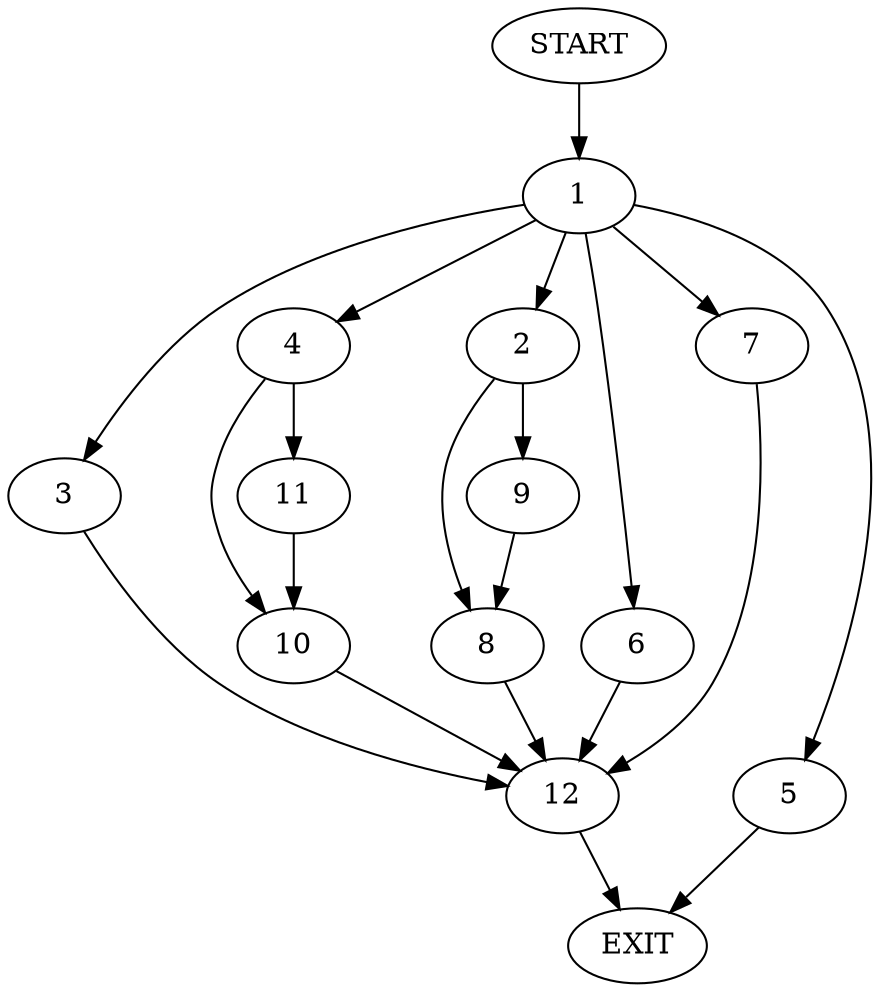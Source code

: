 digraph {
0 [label="START"];
1;
2;
3;
4;
5;
6;
7;
8;
9;
10;
11;
12;
13 [label="EXIT"];
0 -> 1;
1 -> 2;
1 -> 3;
1 -> 4;
1 -> 5;
1 -> 6;
1 -> 7;
2 -> 8;
2 -> 9;
4 -> 10;
4 -> 11;
3 -> 12;
5 -> 13;
7 -> 12;
6 -> 12;
12 -> 13;
10 -> 12;
11 -> 10;
8 -> 12;
9 -> 8;
}